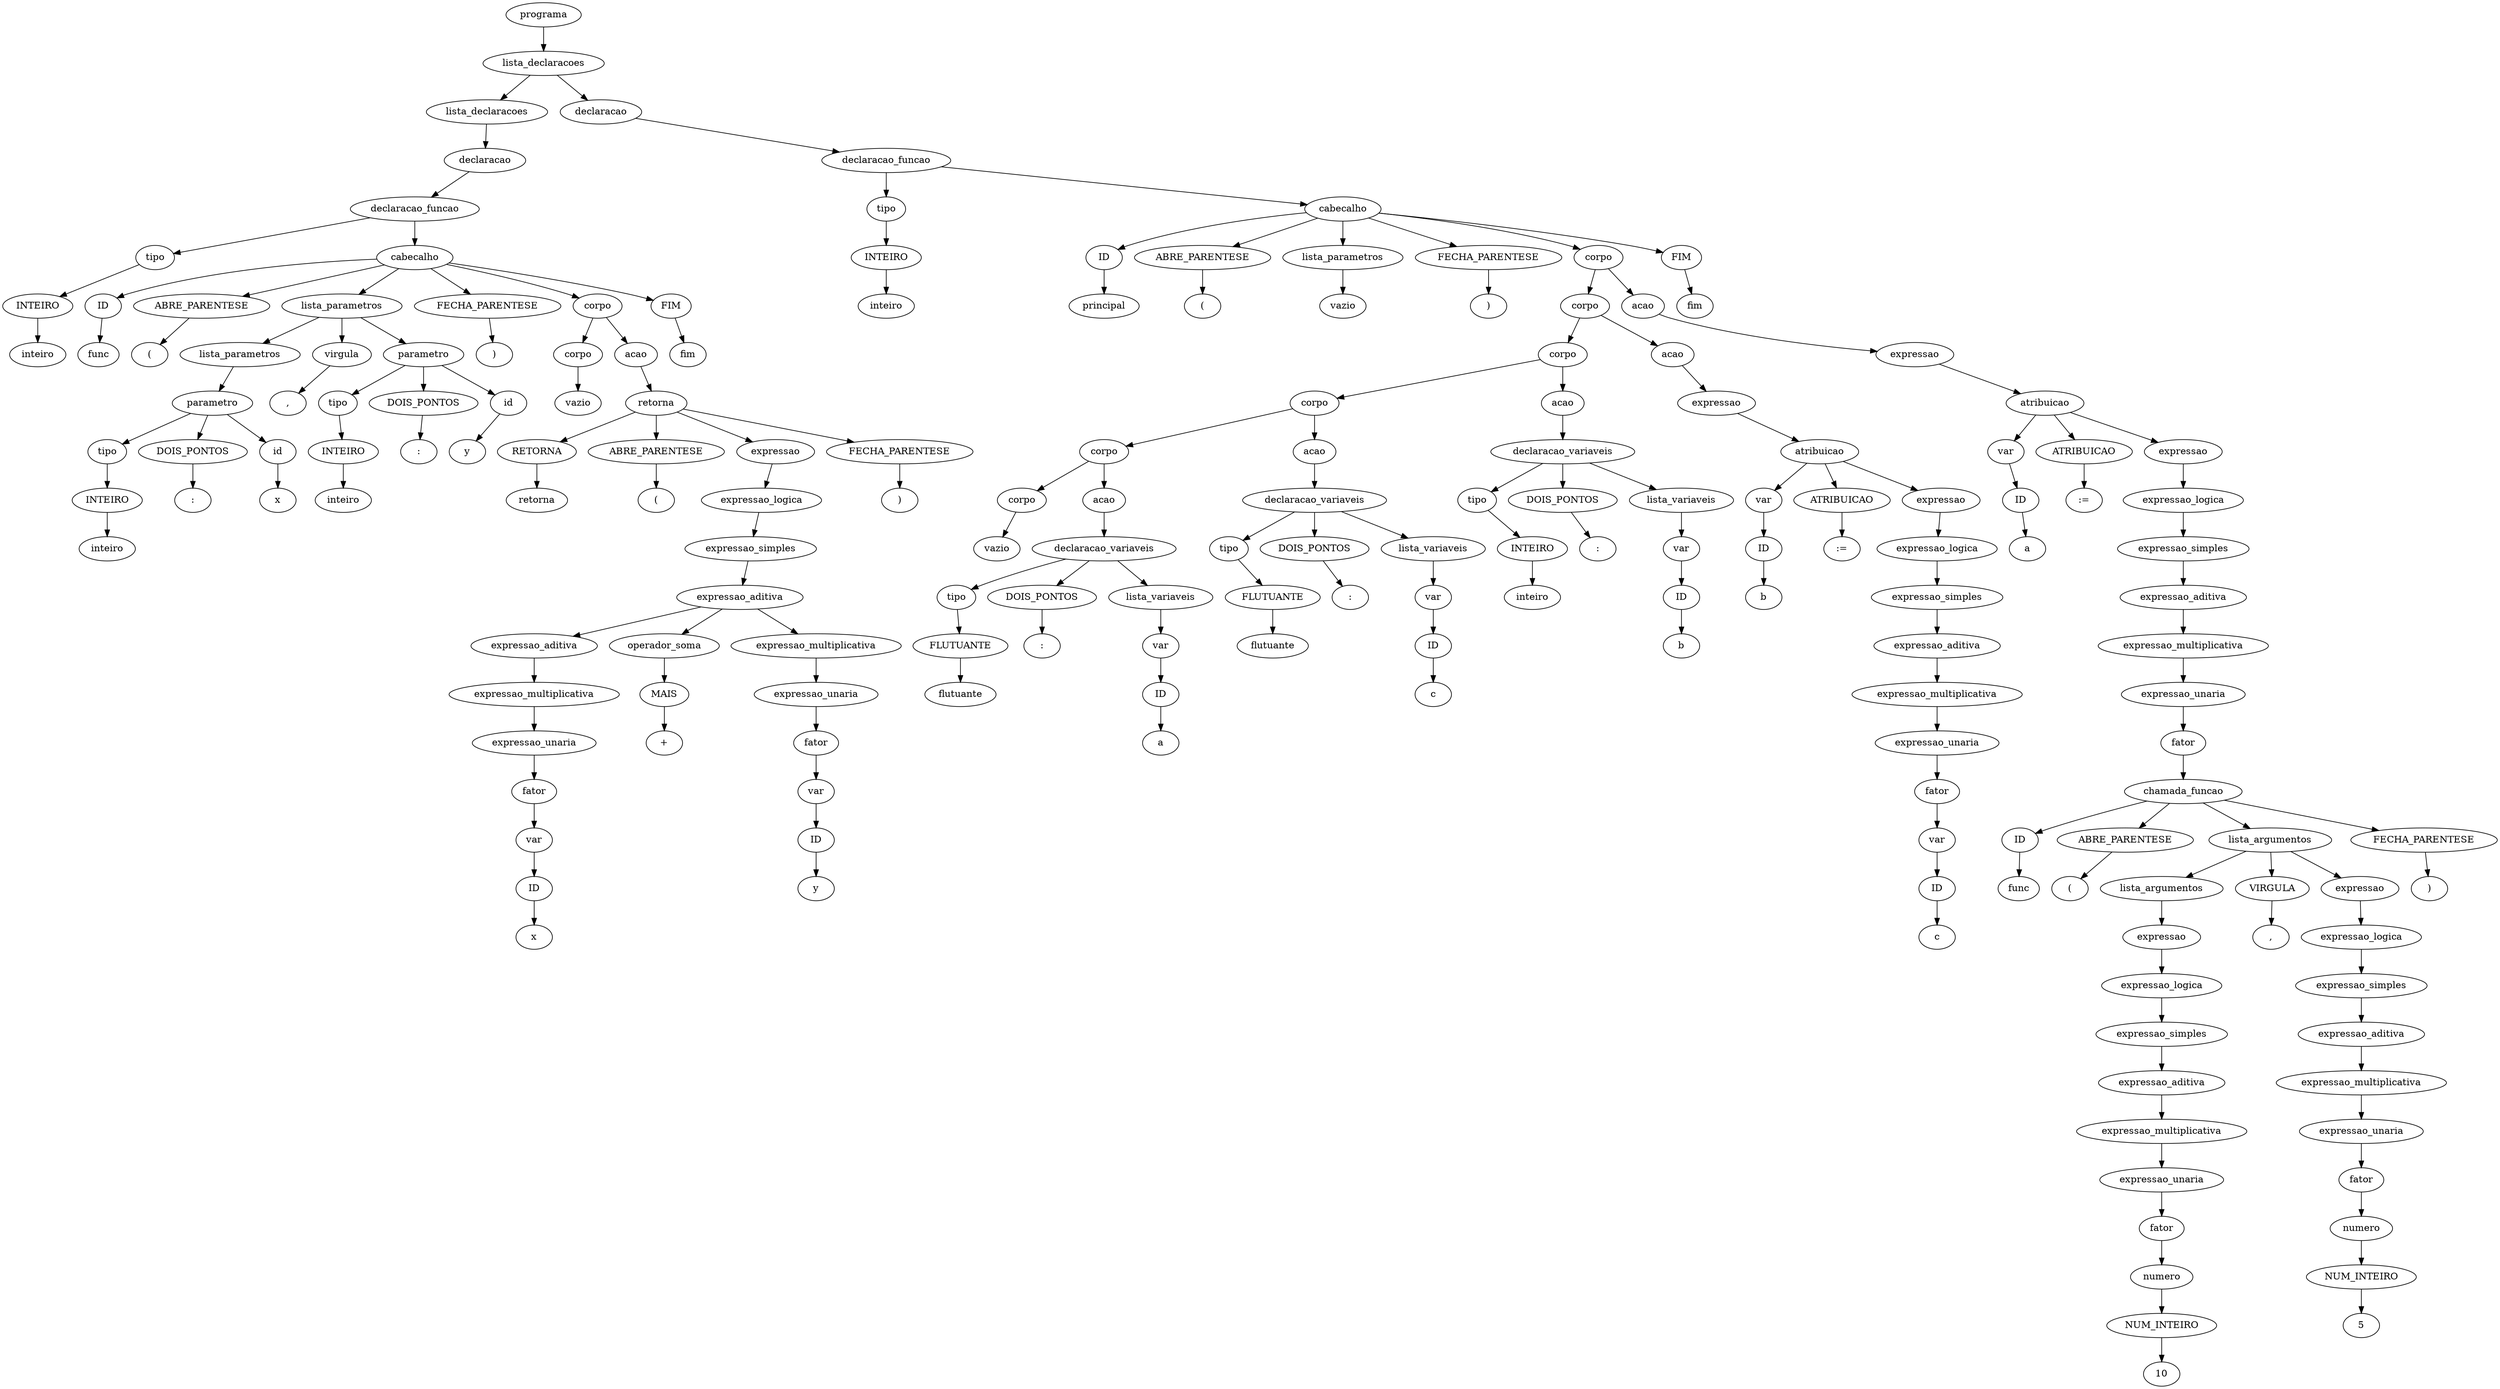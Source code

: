digraph tree {
    "0x0" [label="programa"];
    "0x1" [label="lista_declaracoes"];
    "0x2" [label="lista_declaracoes"];
    "0x3" [label="declaracao"];
    "0x4" [label="declaracao_funcao"];
    "0x5" [label="tipo"];
    "0x6" [label="INTEIRO"];
    "0x7" [label="inteiro"];
    "0x8" [label="cabecalho"];
    "0x9" [label="ID"];
    "0xa" [label="func"];
    "0xb" [label="ABRE_PARENTESE"];
    "0xc" [label="("];
    "0xd" [label="lista_parametros"];
    "0xe" [label="lista_parametros"];
    "0xf" [label="parametro"];
    "0x10" [label="tipo"];
    "0x11" [label="INTEIRO"];
    "0x12" [label="inteiro"];
    "0x13" [label="DOIS_PONTOS"];
    "0x14" [label=":"];
    "0x15" [label="id"];
    "0x16" [label="x"];
    "0x17" [label="virgula"];
    "0x18" [label=","];
    "0x19" [label="parametro"];
    "0x1a" [label="tipo"];
    "0x1b" [label="INTEIRO"];
    "0x1c" [label="inteiro"];
    "0x1d" [label="DOIS_PONTOS"];
    "0x1e" [label=":"];
    "0x1f" [label="id"];
    "0x20" [label="y"];
    "0x21" [label="FECHA_PARENTESE"];
    "0x22" [label=")"];
    "0x23" [label="corpo"];
    "0x24" [label="corpo"];
    "0x25" [label="vazio"];
    "0x26" [label="acao"];
    "0x27" [label="retorna"];
    "0x28" [label="RETORNA"];
    "0x29" [label="retorna"];
    "0x2a" [label="ABRE_PARENTESE"];
    "0x2b" [label="("];
    "0x2c" [label="expressao"];
    "0x2d" [label="expressao_logica"];
    "0x2e" [label="expressao_simples"];
    "0x2f" [label="expressao_aditiva"];
    "0x30" [label="expressao_aditiva"];
    "0x31" [label="expressao_multiplicativa"];
    "0x32" [label="expressao_unaria"];
    "0x33" [label="fator"];
    "0x34" [label="var"];
    "0x35" [label="ID"];
    "0x36" [label="x"];
    "0x37" [label="operador_soma"];
    "0x38" [label="MAIS"];
    "0x39" [label="+"];
    "0x3a" [label="expressao_multiplicativa"];
    "0x3b" [label="expressao_unaria"];
    "0x3c" [label="fator"];
    "0x3d" [label="var"];
    "0x3e" [label="ID"];
    "0x3f" [label="y"];
    "0x40" [label="FECHA_PARENTESE"];
    "0x41" [label=")"];
    "0x42" [label="FIM"];
    "0x43" [label="fim"];
    "0x44" [label="declaracao"];
    "0x45" [label="declaracao_funcao"];
    "0x46" [label="tipo"];
    "0x47" [label="INTEIRO"];
    "0x48" [label="inteiro"];
    "0x49" [label="cabecalho"];
    "0x4a" [label="ID"];
    "0x4b" [label="principal"];
    "0x4c" [label="ABRE_PARENTESE"];
    "0x4d" [label="("];
    "0x4e" [label="lista_parametros"];
    "0x4f" [label="vazio"];
    "0x50" [label="FECHA_PARENTESE"];
    "0x51" [label=")"];
    "0x52" [label="corpo"];
    "0x53" [label="corpo"];
    "0x54" [label="corpo"];
    "0x55" [label="corpo"];
    "0x56" [label="corpo"];
    "0x57" [label="corpo"];
    "0x58" [label="vazio"];
    "0x59" [label="acao"];
    "0x5a" [label="declaracao_variaveis"];
    "0x5b" [label="tipo"];
    "0x5c" [label="FLUTUANTE"];
    "0x5d" [label="flutuante"];
    "0x5e" [label="DOIS_PONTOS"];
    "0x5f" [label=":"];
    "0x60" [label="lista_variaveis"];
    "0x61" [label="var"];
    "0x62" [label="ID"];
    "0x63" [label="a"];
    "0x64" [label="acao"];
    "0x65" [label="declaracao_variaveis"];
    "0x66" [label="tipo"];
    "0x67" [label="FLUTUANTE"];
    "0x68" [label="flutuante"];
    "0x69" [label="DOIS_PONTOS"];
    "0x6a" [label=":"];
    "0x6b" [label="lista_variaveis"];
    "0x6c" [label="var"];
    "0x6d" [label="ID"];
    "0x6e" [label="c"];
    "0x6f" [label="acao"];
    "0x70" [label="declaracao_variaveis"];
    "0x71" [label="tipo"];
    "0x72" [label="INTEIRO"];
    "0x73" [label="inteiro"];
    "0x74" [label="DOIS_PONTOS"];
    "0x75" [label=":"];
    "0x76" [label="lista_variaveis"];
    "0x77" [label="var"];
    "0x78" [label="ID"];
    "0x79" [label="b"];
    "0x7a" [label="acao"];
    "0x7b" [label="expressao"];
    "0x7c" [label="atribuicao"];
    "0x7d" [label="var"];
    "0x7e" [label="ID"];
    "0x7f" [label="b"];
    "0x80" [label="ATRIBUICAO"];
    "0x81" [label=":="];
    "0x82" [label="expressao"];
    "0x83" [label="expressao_logica"];
    "0x84" [label="expressao_simples"];
    "0x85" [label="expressao_aditiva"];
    "0x86" [label="expressao_multiplicativa"];
    "0x87" [label="expressao_unaria"];
    "0x88" [label="fator"];
    "0x89" [label="var"];
    "0x8a" [label="ID"];
    "0x8b" [label="c"];
    "0x8c" [label="acao"];
    "0x8d" [label="expressao"];
    "0x8e" [label="atribuicao"];
    "0x8f" [label="var"];
    "0x90" [label="ID"];
    "0x91" [label="a"];
    "0x92" [label="ATRIBUICAO"];
    "0x93" [label=":="];
    "0x94" [label="expressao"];
    "0x95" [label="expressao_logica"];
    "0x96" [label="expressao_simples"];
    "0x97" [label="expressao_aditiva"];
    "0x98" [label="expressao_multiplicativa"];
    "0x99" [label="expressao_unaria"];
    "0x9a" [label="fator"];
    "0x9b" [label="chamada_funcao"];
    "0x9c" [label="ID"];
    "0x9d" [label="func"];
    "0x9e" [label="ABRE_PARENTESE"];
    "0x9f" [label="("];
    "0xa0" [label="lista_argumentos"];
    "0xa1" [label="lista_argumentos"];
    "0xa2" [label="expressao"];
    "0xa3" [label="expressao_logica"];
    "0xa4" [label="expressao_simples"];
    "0xa5" [label="expressao_aditiva"];
    "0xa6" [label="expressao_multiplicativa"];
    "0xa7" [label="expressao_unaria"];
    "0xa8" [label="fator"];
    "0xa9" [label="numero"];
    "0xaa" [label="NUM_INTEIRO"];
    "0xab" [label="10"];
    "0xac" [label="VIRGULA"];
    "0xad" [label=","];
    "0xae" [label="expressao"];
    "0xaf" [label="expressao_logica"];
    "0xb0" [label="expressao_simples"];
    "0xb1" [label="expressao_aditiva"];
    "0xb2" [label="expressao_multiplicativa"];
    "0xb3" [label="expressao_unaria"];
    "0xb4" [label="fator"];
    "0xb5" [label="numero"];
    "0xb6" [label="NUM_INTEIRO"];
    "0xb7" [label="5"];
    "0xb8" [label="FECHA_PARENTESE"];
    "0xb9" [label=")"];
    "0xba" [label="FIM"];
    "0xbb" [label="fim"];
    "0x0" -> "0x1";
    "0x1" -> "0x2";
    "0x1" -> "0x44";
    "0x2" -> "0x3";
    "0x3" -> "0x4";
    "0x4" -> "0x5";
    "0x4" -> "0x8";
    "0x5" -> "0x6";
    "0x6" -> "0x7";
    "0x8" -> "0x9";
    "0x8" -> "0xb";
    "0x8" -> "0xd";
    "0x8" -> "0x21";
    "0x8" -> "0x23";
    "0x8" -> "0x42";
    "0x9" -> "0xa";
    "0xb" -> "0xc";
    "0xd" -> "0xe";
    "0xd" -> "0x17";
    "0xd" -> "0x19";
    "0xe" -> "0xf";
    "0xf" -> "0x10";
    "0xf" -> "0x13";
    "0xf" -> "0x15";
    "0x10" -> "0x11";
    "0x11" -> "0x12";
    "0x13" -> "0x14";
    "0x15" -> "0x16";
    "0x17" -> "0x18";
    "0x19" -> "0x1a";
    "0x19" -> "0x1d";
    "0x19" -> "0x1f";
    "0x1a" -> "0x1b";
    "0x1b" -> "0x1c";
    "0x1d" -> "0x1e";
    "0x1f" -> "0x20";
    "0x21" -> "0x22";
    "0x23" -> "0x24";
    "0x23" -> "0x26";
    "0x24" -> "0x25";
    "0x26" -> "0x27";
    "0x27" -> "0x28";
    "0x27" -> "0x2a";
    "0x27" -> "0x2c";
    "0x27" -> "0x40";
    "0x28" -> "0x29";
    "0x2a" -> "0x2b";
    "0x2c" -> "0x2d";
    "0x2d" -> "0x2e";
    "0x2e" -> "0x2f";
    "0x2f" -> "0x30";
    "0x2f" -> "0x37";
    "0x2f" -> "0x3a";
    "0x30" -> "0x31";
    "0x31" -> "0x32";
    "0x32" -> "0x33";
    "0x33" -> "0x34";
    "0x34" -> "0x35";
    "0x35" -> "0x36";
    "0x37" -> "0x38";
    "0x38" -> "0x39";
    "0x3a" -> "0x3b";
    "0x3b" -> "0x3c";
    "0x3c" -> "0x3d";
    "0x3d" -> "0x3e";
    "0x3e" -> "0x3f";
    "0x40" -> "0x41";
    "0x42" -> "0x43";
    "0x44" -> "0x45";
    "0x45" -> "0x46";
    "0x45" -> "0x49";
    "0x46" -> "0x47";
    "0x47" -> "0x48";
    "0x49" -> "0x4a";
    "0x49" -> "0x4c";
    "0x49" -> "0x4e";
    "0x49" -> "0x50";
    "0x49" -> "0x52";
    "0x49" -> "0xba";
    "0x4a" -> "0x4b";
    "0x4c" -> "0x4d";
    "0x4e" -> "0x4f";
    "0x50" -> "0x51";
    "0x52" -> "0x53";
    "0x52" -> "0x8c";
    "0x53" -> "0x54";
    "0x53" -> "0x7a";
    "0x54" -> "0x55";
    "0x54" -> "0x6f";
    "0x55" -> "0x56";
    "0x55" -> "0x64";
    "0x56" -> "0x57";
    "0x56" -> "0x59";
    "0x57" -> "0x58";
    "0x59" -> "0x5a";
    "0x5a" -> "0x5b";
    "0x5a" -> "0x5e";
    "0x5a" -> "0x60";
    "0x5b" -> "0x5c";
    "0x5c" -> "0x5d";
    "0x5e" -> "0x5f";
    "0x60" -> "0x61";
    "0x61" -> "0x62";
    "0x62" -> "0x63";
    "0x64" -> "0x65";
    "0x65" -> "0x66";
    "0x65" -> "0x69";
    "0x65" -> "0x6b";
    "0x66" -> "0x67";
    "0x67" -> "0x68";
    "0x69" -> "0x6a";
    "0x6b" -> "0x6c";
    "0x6c" -> "0x6d";
    "0x6d" -> "0x6e";
    "0x6f" -> "0x70";
    "0x70" -> "0x71";
    "0x70" -> "0x74";
    "0x70" -> "0x76";
    "0x71" -> "0x72";
    "0x72" -> "0x73";
    "0x74" -> "0x75";
    "0x76" -> "0x77";
    "0x77" -> "0x78";
    "0x78" -> "0x79";
    "0x7a" -> "0x7b";
    "0x7b" -> "0x7c";
    "0x7c" -> "0x7d";
    "0x7c" -> "0x80";
    "0x7c" -> "0x82";
    "0x7d" -> "0x7e";
    "0x7e" -> "0x7f";
    "0x80" -> "0x81";
    "0x82" -> "0x83";
    "0x83" -> "0x84";
    "0x84" -> "0x85";
    "0x85" -> "0x86";
    "0x86" -> "0x87";
    "0x87" -> "0x88";
    "0x88" -> "0x89";
    "0x89" -> "0x8a";
    "0x8a" -> "0x8b";
    "0x8c" -> "0x8d";
    "0x8d" -> "0x8e";
    "0x8e" -> "0x8f";
    "0x8e" -> "0x92";
    "0x8e" -> "0x94";
    "0x8f" -> "0x90";
    "0x90" -> "0x91";
    "0x92" -> "0x93";
    "0x94" -> "0x95";
    "0x95" -> "0x96";
    "0x96" -> "0x97";
    "0x97" -> "0x98";
    "0x98" -> "0x99";
    "0x99" -> "0x9a";
    "0x9a" -> "0x9b";
    "0x9b" -> "0x9c";
    "0x9b" -> "0x9e";
    "0x9b" -> "0xa0";
    "0x9b" -> "0xb8";
    "0x9c" -> "0x9d";
    "0x9e" -> "0x9f";
    "0xa0" -> "0xa1";
    "0xa0" -> "0xac";
    "0xa0" -> "0xae";
    "0xa1" -> "0xa2";
    "0xa2" -> "0xa3";
    "0xa3" -> "0xa4";
    "0xa4" -> "0xa5";
    "0xa5" -> "0xa6";
    "0xa6" -> "0xa7";
    "0xa7" -> "0xa8";
    "0xa8" -> "0xa9";
    "0xa9" -> "0xaa";
    "0xaa" -> "0xab";
    "0xac" -> "0xad";
    "0xae" -> "0xaf";
    "0xaf" -> "0xb0";
    "0xb0" -> "0xb1";
    "0xb1" -> "0xb2";
    "0xb2" -> "0xb3";
    "0xb3" -> "0xb4";
    "0xb4" -> "0xb5";
    "0xb5" -> "0xb6";
    "0xb6" -> "0xb7";
    "0xb8" -> "0xb9";
    "0xba" -> "0xbb";
}
